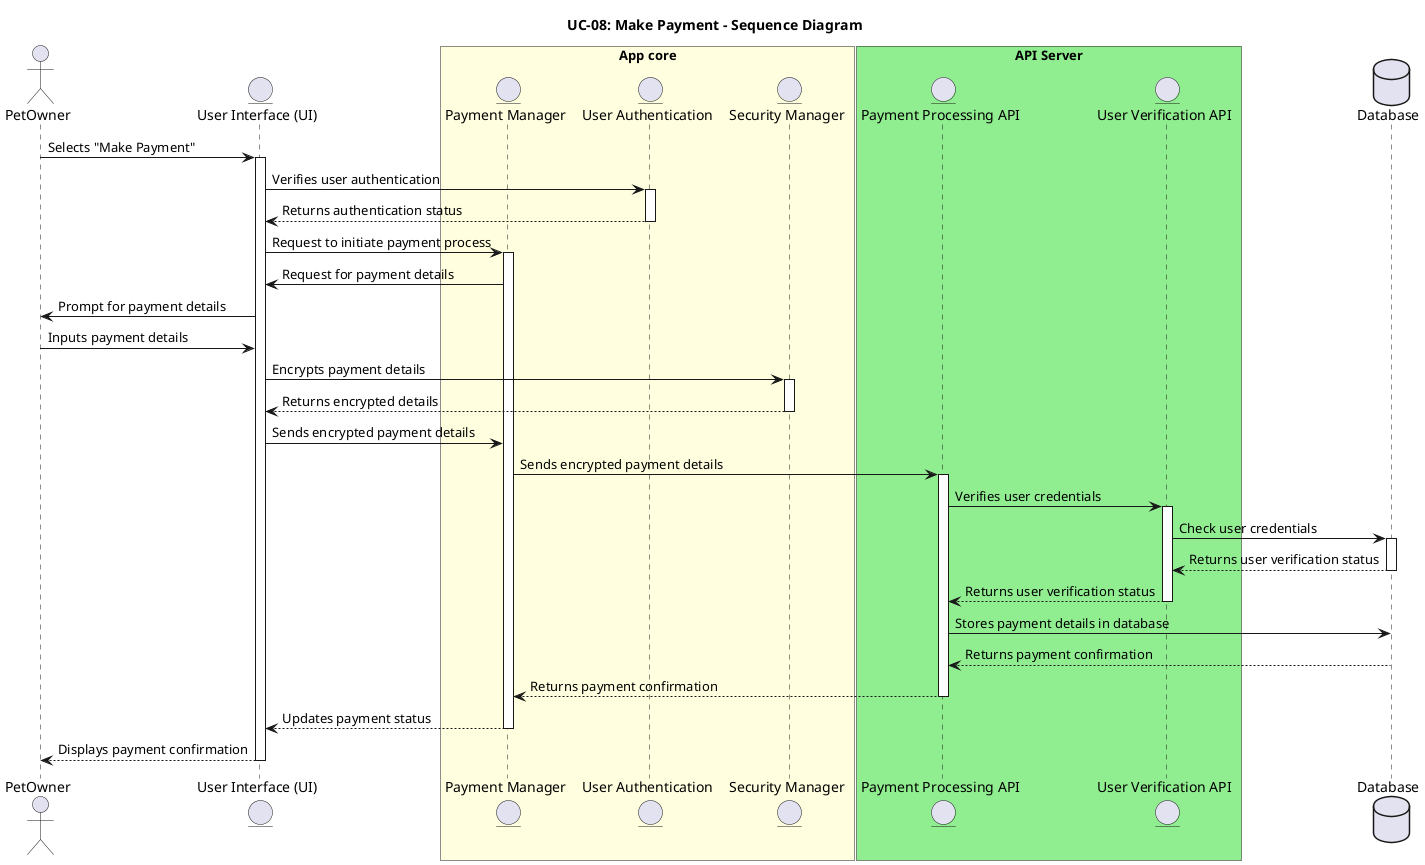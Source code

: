 @startuml
title: UC-08: Make Payment - Sequence Diagram
actor PetOwner
entity "User Interface (UI)" as UI
box "App core" #LightYellow
  entity "Payment Manager" as PaymentManager
  entity "User Authentication" as UserAuth
  entity "Security Manager" as Security
end box
box "API Server" #LightGreen
  entity "Payment Processing API" as PaymentAPI
  entity "User Verification API" as UserVerifyAPI
end box
database "Database" as DB

PetOwner -> UI : Selects "Make Payment" 
activate UI

UI -> UserAuth : Verifies user authentication
activate UserAuth
UserAuth --> UI : Returns authentication status
deactivate UserAuth

UI -> PaymentManager : Request to initiate payment process
activate PaymentManager

PaymentManager -> UI : Request for payment details
UI -> PetOwner : Prompt for payment details
PetOwner -> UI : Inputs payment details

UI -> Security : Encrypts payment details
activate Security
Security --> UI : Returns encrypted details
deactivate Security

UI -> PaymentManager : Sends encrypted payment details
PaymentManager -> PaymentAPI : Sends encrypted payment details
activate PaymentAPI

PaymentAPI -> UserVerifyAPI : Verifies user credentials
activate UserVerifyAPI
UserVerifyAPI -> DB : Check user credentials
activate DB
DB --> UserVerifyAPI : Returns user verification status
deactivate DB
UserVerifyAPI --> PaymentAPI : Returns user verification status
deactivate UserVerifyAPI

PaymentAPI -> DB : Stores payment details in database
DB --> PaymentAPI : Returns payment confirmation
deactivate DB

PaymentAPI --> PaymentManager : Returns payment confirmation
deactivate PaymentAPI
PaymentManager --> UI : Updates payment status
deactivate PaymentManager

UI --> PetOwner : Displays payment confirmation
deactivate UI

@enduml
